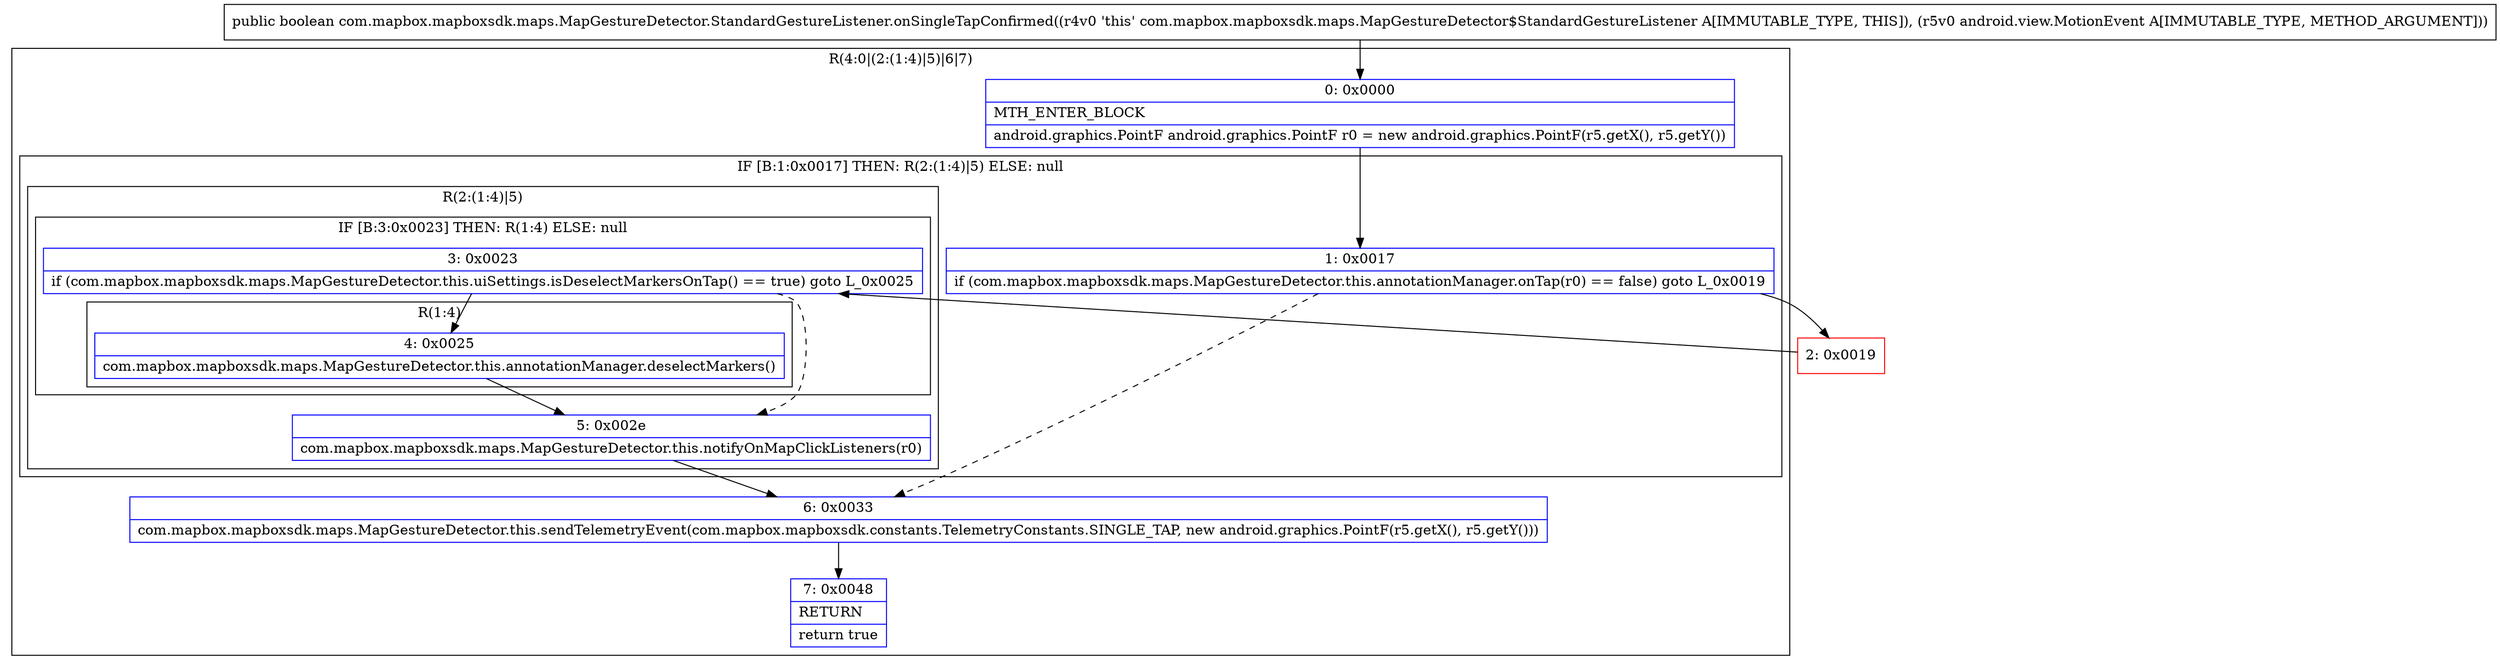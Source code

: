 digraph "CFG forcom.mapbox.mapboxsdk.maps.MapGestureDetector.StandardGestureListener.onSingleTapConfirmed(Landroid\/view\/MotionEvent;)Z" {
subgraph cluster_Region_534385858 {
label = "R(4:0|(2:(1:4)|5)|6|7)";
node [shape=record,color=blue];
Node_0 [shape=record,label="{0\:\ 0x0000|MTH_ENTER_BLOCK\l|android.graphics.PointF android.graphics.PointF r0 = new android.graphics.PointF(r5.getX(), r5.getY())\l}"];
subgraph cluster_IfRegion_1326845664 {
label = "IF [B:1:0x0017] THEN: R(2:(1:4)|5) ELSE: null";
node [shape=record,color=blue];
Node_1 [shape=record,label="{1\:\ 0x0017|if (com.mapbox.mapboxsdk.maps.MapGestureDetector.this.annotationManager.onTap(r0) == false) goto L_0x0019\l}"];
subgraph cluster_Region_1599567235 {
label = "R(2:(1:4)|5)";
node [shape=record,color=blue];
subgraph cluster_IfRegion_2036875208 {
label = "IF [B:3:0x0023] THEN: R(1:4) ELSE: null";
node [shape=record,color=blue];
Node_3 [shape=record,label="{3\:\ 0x0023|if (com.mapbox.mapboxsdk.maps.MapGestureDetector.this.uiSettings.isDeselectMarkersOnTap() == true) goto L_0x0025\l}"];
subgraph cluster_Region_979857561 {
label = "R(1:4)";
node [shape=record,color=blue];
Node_4 [shape=record,label="{4\:\ 0x0025|com.mapbox.mapboxsdk.maps.MapGestureDetector.this.annotationManager.deselectMarkers()\l}"];
}
}
Node_5 [shape=record,label="{5\:\ 0x002e|com.mapbox.mapboxsdk.maps.MapGestureDetector.this.notifyOnMapClickListeners(r0)\l}"];
}
}
Node_6 [shape=record,label="{6\:\ 0x0033|com.mapbox.mapboxsdk.maps.MapGestureDetector.this.sendTelemetryEvent(com.mapbox.mapboxsdk.constants.TelemetryConstants.SINGLE_TAP, new android.graphics.PointF(r5.getX(), r5.getY()))\l}"];
Node_7 [shape=record,label="{7\:\ 0x0048|RETURN\l|return true\l}"];
}
Node_2 [shape=record,color=red,label="{2\:\ 0x0019}"];
MethodNode[shape=record,label="{public boolean com.mapbox.mapboxsdk.maps.MapGestureDetector.StandardGestureListener.onSingleTapConfirmed((r4v0 'this' com.mapbox.mapboxsdk.maps.MapGestureDetector$StandardGestureListener A[IMMUTABLE_TYPE, THIS]), (r5v0 android.view.MotionEvent A[IMMUTABLE_TYPE, METHOD_ARGUMENT])) }"];
MethodNode -> Node_0;
Node_0 -> Node_1;
Node_1 -> Node_2;
Node_1 -> Node_6[style=dashed];
Node_3 -> Node_4;
Node_3 -> Node_5[style=dashed];
Node_4 -> Node_5;
Node_5 -> Node_6;
Node_6 -> Node_7;
Node_2 -> Node_3;
}

